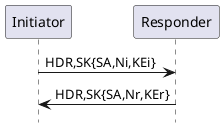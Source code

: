 ' diagram for IKEv2 CREATE_CHILD_SA (Rekey IKE)
'
' Mathias Weidner, 2018

@startuml

hide footbox

participant "Initiator" as I
participant "Responder" as R

I -> R: HDR,SK{SA,Ni,KEi}
R -> I: HDR,SK{SA,Nr,KEr}

@enduml
